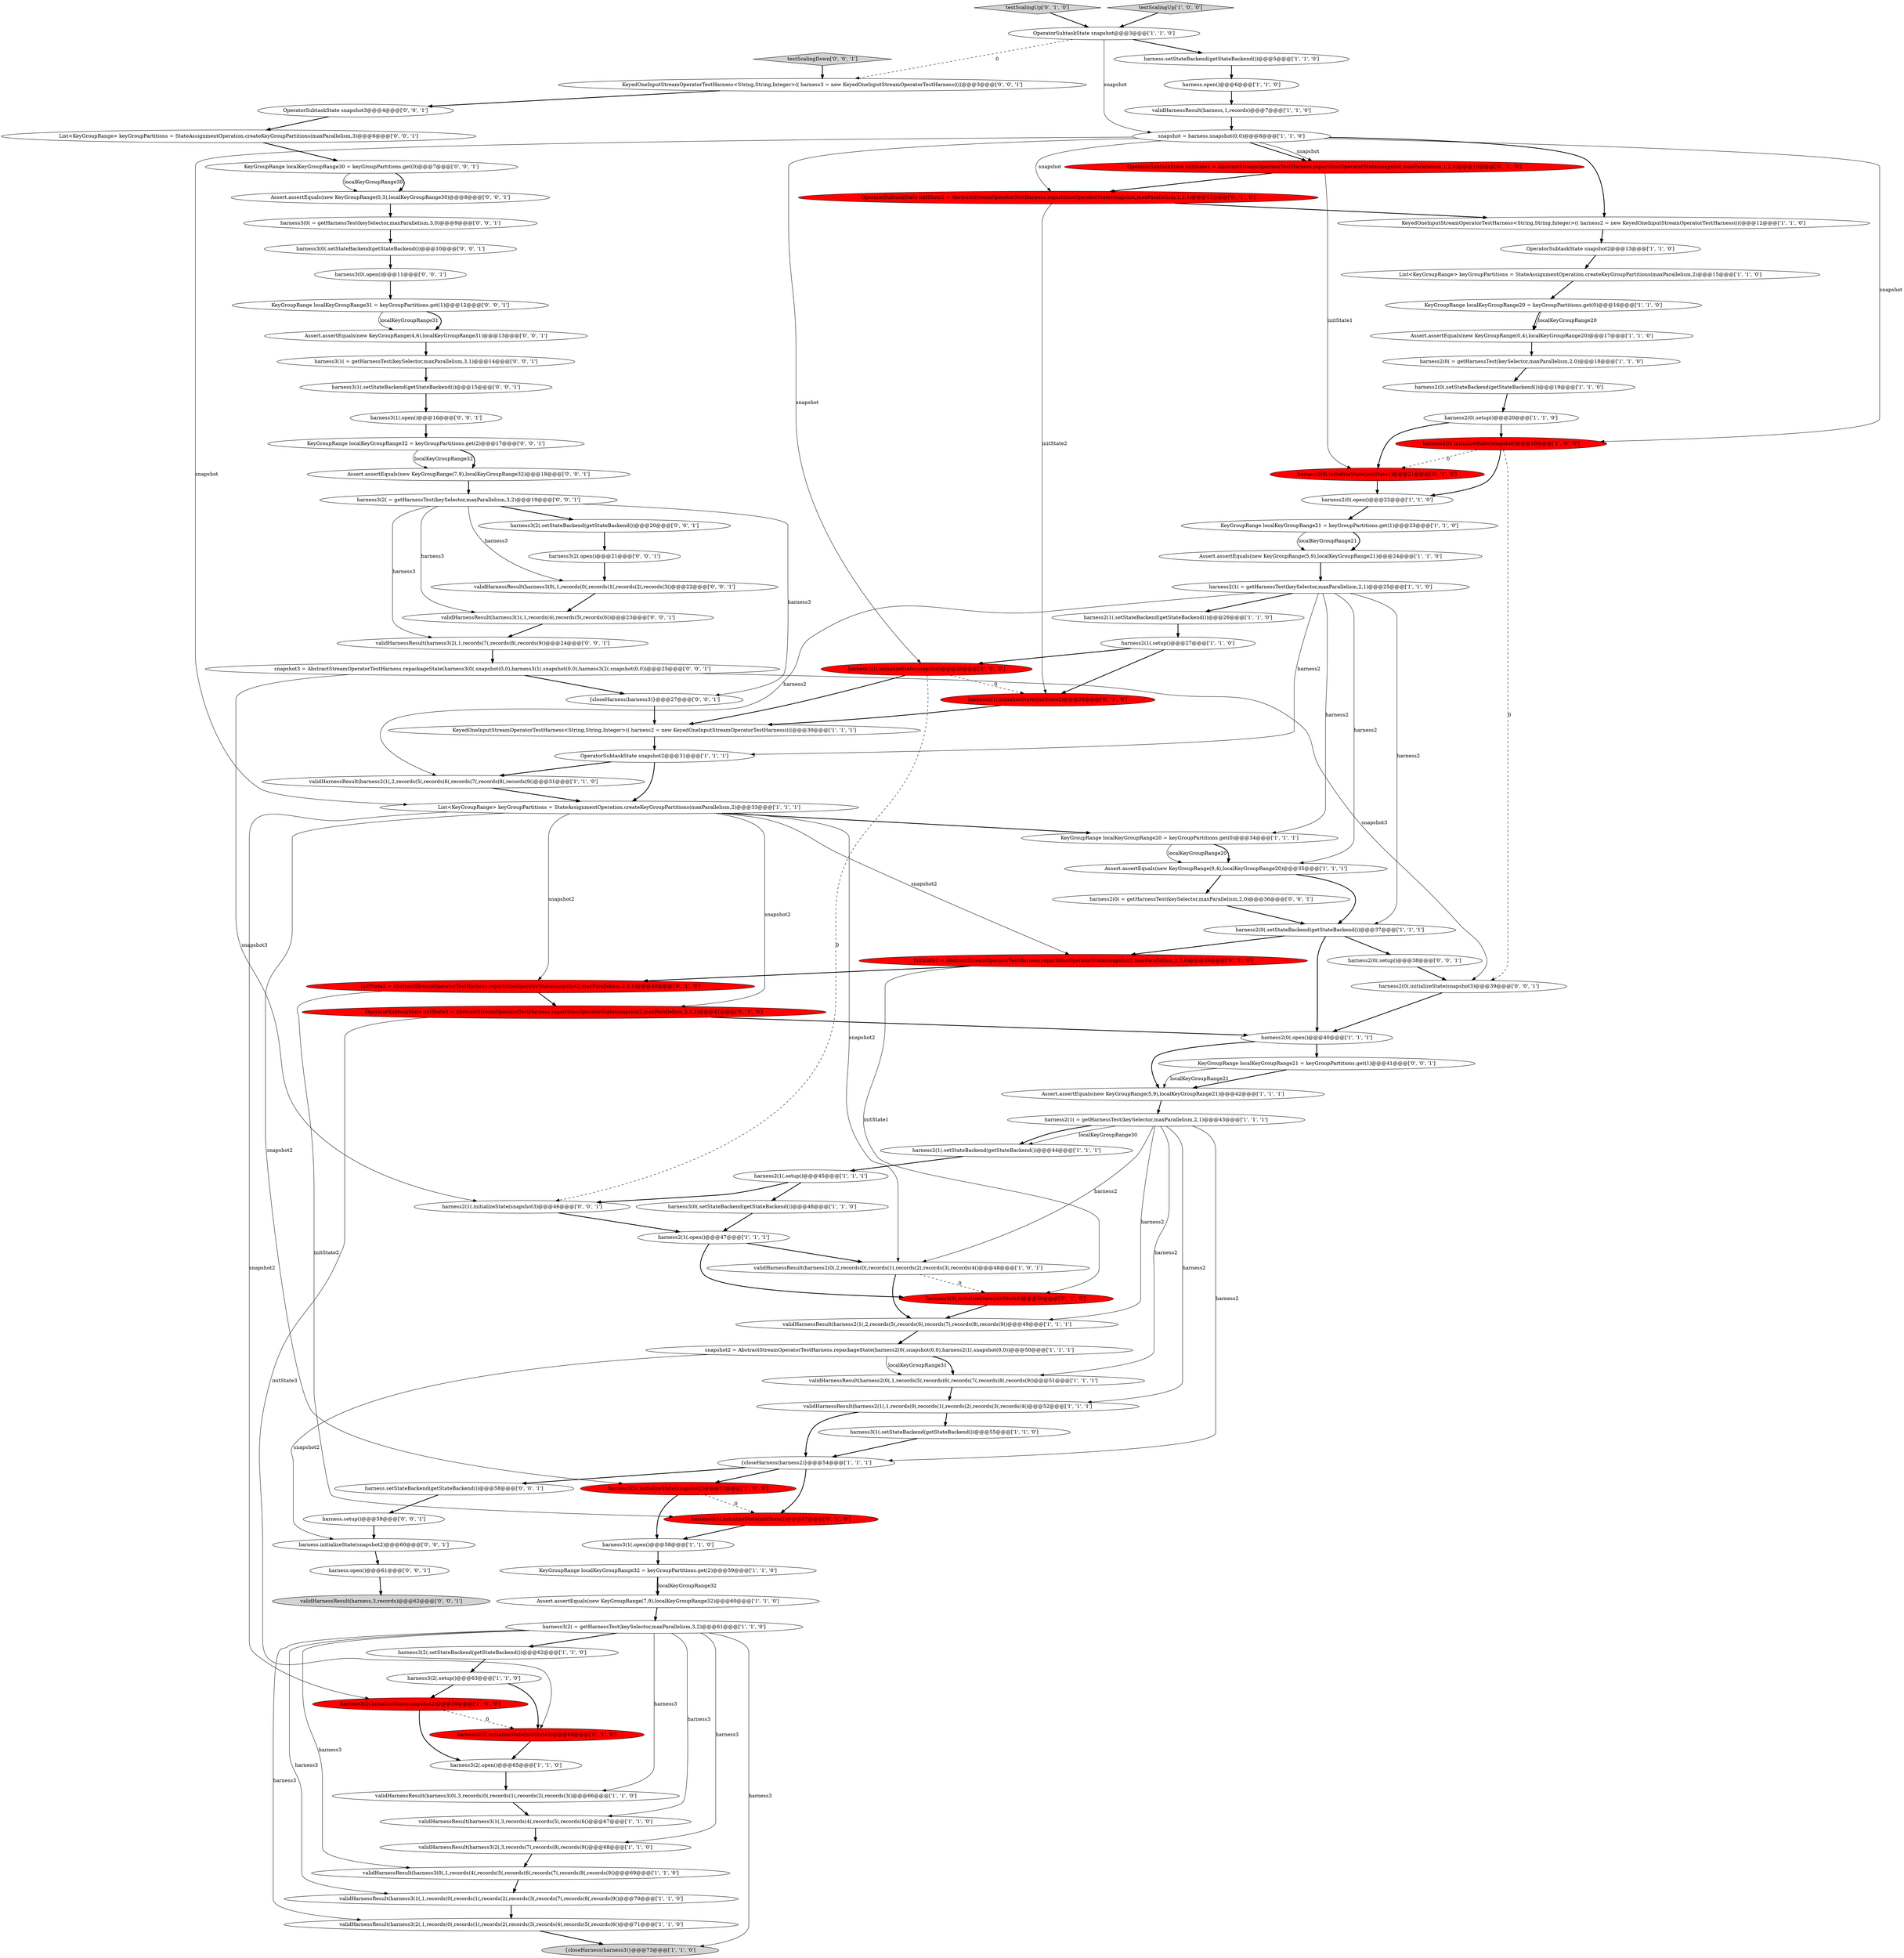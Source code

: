 digraph {
35 [style = filled, label = "{closeHarness(harness2)}@@@54@@@['1', '1', '1']", fillcolor = white, shape = ellipse image = "AAA0AAABBB1BBB"];
99 [style = filled, label = "harness3(1( = getHarnessTest(keySelector,maxParallelism,3,1)@@@14@@@['0', '0', '1']", fillcolor = white, shape = ellipse image = "AAA0AAABBB3BBB"];
42 [style = filled, label = "harness2(0(.setup()@@@20@@@['1', '1', '0']", fillcolor = white, shape = ellipse image = "AAA0AAABBB1BBB"];
55 [style = filled, label = "harness3(2(.initializeState(snapshot2)@@@59@@@['1', '0', '0']", fillcolor = red, shape = ellipse image = "AAA1AAABBB1BBB"];
3 [style = filled, label = "Assert.assertEquals(new KeyGroupRange(7,9),localKeyGroupRange32)@@@60@@@['1', '1', '0']", fillcolor = white, shape = ellipse image = "AAA0AAABBB1BBB"];
24 [style = filled, label = "harness2(1(.setStateBackend(getStateBackend())@@@26@@@['1', '1', '0']", fillcolor = white, shape = ellipse image = "AAA0AAABBB1BBB"];
21 [style = filled, label = "harness.open()@@@6@@@['1', '1', '0']", fillcolor = white, shape = ellipse image = "AAA0AAABBB1BBB"];
38 [style = filled, label = "validHarnessResult(harness,1,records)@@@7@@@['1', '1', '0']", fillcolor = white, shape = ellipse image = "AAA0AAABBB1BBB"];
96 [style = filled, label = "validHarnessResult(harness3(0(,1,records(0(,records(1(,records(2(,records(3()@@@22@@@['0', '0', '1']", fillcolor = white, shape = ellipse image = "AAA0AAABBB3BBB"];
91 [style = filled, label = "KeyGroupRange localKeyGroupRange32 = keyGroupPartitions.get(2)@@@17@@@['0', '0', '1']", fillcolor = white, shape = ellipse image = "AAA0AAABBB3BBB"];
71 [style = filled, label = "harness.initializeState(snapshot2)@@@60@@@['0', '0', '1']", fillcolor = white, shape = ellipse image = "AAA0AAABBB3BBB"];
8 [style = filled, label = "harness2(1( = getHarnessTest(keySelector,maxParallelism,2,1)@@@25@@@['1', '1', '0']", fillcolor = white, shape = ellipse image = "AAA0AAABBB1BBB"];
45 [style = filled, label = "OperatorSubtaskState snapshot2@@@31@@@['1', '1', '1']", fillcolor = white, shape = ellipse image = "AAA0AAABBB1BBB"];
61 [style = filled, label = "testScalingUp['0', '1', '0']", fillcolor = lightgray, shape = diamond image = "AAA0AAABBB2BBB"];
82 [style = filled, label = "harness3(1(.open()@@@16@@@['0', '0', '1']", fillcolor = white, shape = ellipse image = "AAA0AAABBB3BBB"];
51 [style = filled, label = "harness.setStateBackend(getStateBackend())@@@5@@@['1', '1', '0']", fillcolor = white, shape = ellipse image = "AAA0AAABBB1BBB"];
0 [style = filled, label = "harness3(1(.initializeState(snapshot2)@@@52@@@['1', '0', '0']", fillcolor = red, shape = ellipse image = "AAA1AAABBB1BBB"];
23 [style = filled, label = "harness2(1(.initializeState(snapshot)@@@26@@@['1', '0', '0']", fillcolor = red, shape = ellipse image = "AAA1AAABBB1BBB"];
33 [style = filled, label = "snapshot = harness.snapshot(0,0)@@@8@@@['1', '1', '0']", fillcolor = white, shape = ellipse image = "AAA0AAABBB1BBB"];
68 [style = filled, label = "harness3(2(.initializeState(initState3)@@@64@@@['0', '1', '0']", fillcolor = red, shape = ellipse image = "AAA1AAABBB2BBB"];
94 [style = filled, label = "harness3(2(.setStateBackend(getStateBackend())@@@20@@@['0', '0', '1']", fillcolor = white, shape = ellipse image = "AAA0AAABBB3BBB"];
29 [style = filled, label = "KeyGroupRange localKeyGroupRange20 = keyGroupPartitions.get(0)@@@34@@@['1', '1', '1']", fillcolor = white, shape = ellipse image = "AAA0AAABBB1BBB"];
34 [style = filled, label = "List<KeyGroupRange> keyGroupPartitions = StateAssignmentOperation.createKeyGroupPartitions(maxParallelism,2)@@@33@@@['1', '1', '1']", fillcolor = white, shape = ellipse image = "AAA0AAABBB1BBB"];
75 [style = filled, label = "harness.setStateBackend(getStateBackend())@@@58@@@['0', '0', '1']", fillcolor = white, shape = ellipse image = "AAA0AAABBB3BBB"];
13 [style = filled, label = "harness3(2(.setup()@@@63@@@['1', '1', '0']", fillcolor = white, shape = ellipse image = "AAA0AAABBB1BBB"];
11 [style = filled, label = "validHarnessResult(harness2(1(,2,records(5(,records(6(,records(7(,records(8(,records(9()@@@31@@@['1', '1', '0']", fillcolor = white, shape = ellipse image = "AAA0AAABBB1BBB"];
7 [style = filled, label = "snapshot2 = AbstractStreamOperatorTestHarness.repackageState(harness2(0(.snapshot(0,0),harness2(1(.snapshot(0,0))@@@50@@@['1', '1', '1']", fillcolor = white, shape = ellipse image = "AAA0AAABBB1BBB"];
89 [style = filled, label = "harness3(2( = getHarnessTest(keySelector,maxParallelism,3,2)@@@19@@@['0', '0', '1']", fillcolor = white, shape = ellipse image = "AAA0AAABBB3BBB"];
78 [style = filled, label = "Assert.assertEquals(new KeyGroupRange(0,3),localKeyGroupRange30)@@@8@@@['0', '0', '1']", fillcolor = white, shape = ellipse image = "AAA0AAABBB3BBB"];
22 [style = filled, label = "harness2(1(.setup()@@@27@@@['1', '1', '0']", fillcolor = white, shape = ellipse image = "AAA0AAABBB1BBB"];
48 [style = filled, label = "Assert.assertEquals(new KeyGroupRange(5,9),localKeyGroupRange21)@@@24@@@['1', '1', '0']", fillcolor = white, shape = ellipse image = "AAA0AAABBB1BBB"];
16 [style = filled, label = "harness2(1(.setup()@@@45@@@['1', '1', '1']", fillcolor = white, shape = ellipse image = "AAA0AAABBB1BBB"];
98 [style = filled, label = "KeyGroupRange localKeyGroupRange21 = keyGroupPartitions.get(1)@@@41@@@['0', '0', '1']", fillcolor = white, shape = ellipse image = "AAA0AAABBB3BBB"];
25 [style = filled, label = "validHarnessResult(harness2(0(,2,records(0(,records(1(,records(2(,records(3(,records(4()@@@48@@@['1', '0', '1']", fillcolor = white, shape = ellipse image = "AAA0AAABBB1BBB"];
20 [style = filled, label = "validHarnessResult(harness2(1(,2,records(5(,records(6(,records(7(,records(8(,records(9()@@@49@@@['1', '1', '1']", fillcolor = white, shape = ellipse image = "AAA0AAABBB1BBB"];
32 [style = filled, label = "validHarnessResult(harness3(1(,3,records(4(,records(5(,records(6()@@@67@@@['1', '1', '0']", fillcolor = white, shape = ellipse image = "AAA0AAABBB1BBB"];
49 [style = filled, label = "validHarnessResult(harness3(0(,3,records(0(,records(1(,records(2(,records(3()@@@66@@@['1', '1', '0']", fillcolor = white, shape = ellipse image = "AAA0AAABBB1BBB"];
73 [style = filled, label = "testScalingDown['0', '0', '1']", fillcolor = lightgray, shape = diamond image = "AAA0AAABBB3BBB"];
56 [style = filled, label = "{closeHarness(harness3)}@@@73@@@['1', '1', '0']", fillcolor = lightgray, shape = ellipse image = "AAA0AAABBB1BBB"];
63 [style = filled, label = "OperatorSubtaskState initState2 = AbstractStreamOperatorTestHarness.repartitionOperatorState(snapshot,maxParallelism,1,2,1)@@@11@@@['0', '1', '0']", fillcolor = red, shape = ellipse image = "AAA1AAABBB2BBB"];
81 [style = filled, label = "validHarnessResult(harness3(2(,1,records(7(,records(8(,records(9()@@@24@@@['0', '0', '1']", fillcolor = white, shape = ellipse image = "AAA0AAABBB3BBB"];
97 [style = filled, label = "Assert.assertEquals(new KeyGroupRange(7,9),localKeyGroupRange32)@@@18@@@['0', '0', '1']", fillcolor = white, shape = ellipse image = "AAA0AAABBB3BBB"];
28 [style = filled, label = "harness2(0(.initializeState(snapshot)@@@19@@@['1', '0', '0']", fillcolor = red, shape = ellipse image = "AAA1AAABBB1BBB"];
1 [style = filled, label = "harness3(0(.setStateBackend(getStateBackend())@@@48@@@['1', '1', '0']", fillcolor = white, shape = ellipse image = "AAA0AAABBB1BBB"];
79 [style = filled, label = "KeyedOneInputStreamOperatorTestHarness<String,String,Integer>(( harness3 = new KeyedOneInputStreamOperatorTestHarness((((@@@3@@@['0', '0', '1']", fillcolor = white, shape = ellipse image = "AAA0AAABBB3BBB"];
26 [style = filled, label = "validHarnessResult(harness2(0(,1,records(5(,records(6(,records(7(,records(8(,records(9()@@@51@@@['1', '1', '1']", fillcolor = white, shape = ellipse image = "AAA0AAABBB1BBB"];
90 [style = filled, label = "List<KeyGroupRange> keyGroupPartitions = StateAssignmentOperation.createKeyGroupPartitions(maxParallelism,3)@@@6@@@['0', '0', '1']", fillcolor = white, shape = ellipse image = "AAA0AAABBB3BBB"];
95 [style = filled, label = "harness.open()@@@61@@@['0', '0', '1']", fillcolor = white, shape = ellipse image = "AAA0AAABBB3BBB"];
102 [style = filled, label = "validHarnessResult(harness,3,records)@@@62@@@['0', '0', '1']", fillcolor = lightgray, shape = ellipse image = "AAA0AAABBB3BBB"];
86 [style = filled, label = "Assert.assertEquals(new KeyGroupRange(4,6),localKeyGroupRange31)@@@13@@@['0', '0', '1']", fillcolor = white, shape = ellipse image = "AAA0AAABBB3BBB"];
12 [style = filled, label = "validHarnessResult(harness3(2(,3,records(7(,records(8(,records(9()@@@68@@@['1', '1', '0']", fillcolor = white, shape = ellipse image = "AAA0AAABBB1BBB"];
50 [style = filled, label = "OperatorSubtaskState snapshot@@@3@@@['1', '1', '0']", fillcolor = white, shape = ellipse image = "AAA0AAABBB1BBB"];
84 [style = filled, label = "harness2(0(.initializeState(snapshot3)@@@39@@@['0', '0', '1']", fillcolor = white, shape = ellipse image = "AAA0AAABBB3BBB"];
60 [style = filled, label = "OperatorSubtaskState initState3 = AbstractStreamOperatorTestHarness.repartitionOperatorState(snapshot2,maxParallelism,2,3,2)@@@41@@@['0', '1', '0']", fillcolor = red, shape = ellipse image = "AAA1AAABBB2BBB"];
9 [style = filled, label = "Assert.assertEquals(new KeyGroupRange(0,4),localKeyGroupRange20)@@@35@@@['1', '1', '1']", fillcolor = white, shape = ellipse image = "AAA0AAABBB1BBB"];
58 [style = filled, label = "validHarnessResult(harness3(1(,1,records(0(,records(1(,records(2(,records(3(,records(7(,records(8(,records(9()@@@70@@@['1', '1', '0']", fillcolor = white, shape = ellipse image = "AAA0AAABBB1BBB"];
4 [style = filled, label = "harness3(1(.setStateBackend(getStateBackend())@@@55@@@['1', '1', '0']", fillcolor = white, shape = ellipse image = "AAA0AAABBB1BBB"];
93 [style = filled, label = "harness3(0(.open()@@@11@@@['0', '0', '1']", fillcolor = white, shape = ellipse image = "AAA0AAABBB3BBB"];
41 [style = filled, label = "KeyGroupRange localKeyGroupRange32 = keyGroupPartitions.get(2)@@@59@@@['1', '1', '0']", fillcolor = white, shape = ellipse image = "AAA0AAABBB1BBB"];
74 [style = filled, label = "snapshot3 = AbstractStreamOperatorTestHarness.repackageState(harness3(0(.snapshot(0,0),harness3(1(.snapshot(0,0),harness3(2(.snapshot(0,0))@@@25@@@['0', '0', '1']", fillcolor = white, shape = ellipse image = "AAA0AAABBB3BBB"];
40 [style = filled, label = "harness2(0(.setStateBackend(getStateBackend())@@@37@@@['1', '1', '1']", fillcolor = white, shape = ellipse image = "AAA0AAABBB1BBB"];
30 [style = filled, label = "testScalingUp['1', '0', '0']", fillcolor = lightgray, shape = diamond image = "AAA0AAABBB1BBB"];
62 [style = filled, label = "OperatorSubtaskState initState1 = AbstractStreamOperatorTestHarness.repartitionOperatorState(snapshot,maxParallelism,1,2,0)@@@10@@@['0', '1', '0']", fillcolor = red, shape = ellipse image = "AAA1AAABBB2BBB"];
17 [style = filled, label = "harness2(1(.open()@@@47@@@['1', '1', '1']", fillcolor = white, shape = ellipse image = "AAA0AAABBB1BBB"];
52 [style = filled, label = "harness2(0(.open()@@@40@@@['1', '1', '1']", fillcolor = white, shape = ellipse image = "AAA0AAABBB1BBB"];
80 [style = filled, label = "harness3(2(.open()@@@21@@@['0', '0', '1']", fillcolor = white, shape = ellipse image = "AAA0AAABBB3BBB"];
70 [style = filled, label = "harness3(0( = getHarnessTest(keySelector,maxParallelism,3,0)@@@9@@@['0', '0', '1']", fillcolor = white, shape = ellipse image = "AAA0AAABBB3BBB"];
14 [style = filled, label = "validHarnessResult(harness3(2(,1,records(0(,records(1(,records(2(,records(3(,records(4(,records(5(,records(6()@@@71@@@['1', '1', '0']", fillcolor = white, shape = ellipse image = "AAA0AAABBB1BBB"];
18 [style = filled, label = "harness2(0( = getHarnessTest(keySelector,maxParallelism,2,0)@@@18@@@['1', '1', '0']", fillcolor = white, shape = ellipse image = "AAA0AAABBB1BBB"];
103 [style = filled, label = "harness2(0( = getHarnessTest(keySelector,maxParallelism,2,0)@@@36@@@['0', '0', '1']", fillcolor = white, shape = ellipse image = "AAA0AAABBB3BBB"];
54 [style = filled, label = "harness3(2( = getHarnessTest(keySelector,maxParallelism,3,2)@@@61@@@['1', '1', '0']", fillcolor = white, shape = ellipse image = "AAA0AAABBB1BBB"];
2 [style = filled, label = "harness2(1(.setStateBackend(getStateBackend())@@@44@@@['1', '1', '1']", fillcolor = white, shape = ellipse image = "AAA0AAABBB1BBB"];
27 [style = filled, label = "harness3(1(.open()@@@58@@@['1', '1', '0']", fillcolor = white, shape = ellipse image = "AAA0AAABBB1BBB"];
100 [style = filled, label = "KeyGroupRange localKeyGroupRange31 = keyGroupPartitions.get(1)@@@12@@@['0', '0', '1']", fillcolor = white, shape = ellipse image = "AAA0AAABBB3BBB"];
10 [style = filled, label = "harness3(2(.open()@@@65@@@['1', '1', '0']", fillcolor = white, shape = ellipse image = "AAA0AAABBB1BBB"];
92 [style = filled, label = "harness3(1(.setStateBackend(getStateBackend())@@@15@@@['0', '0', '1']", fillcolor = white, shape = ellipse image = "AAA0AAABBB3BBB"];
57 [style = filled, label = "harness2(0(.setStateBackend(getStateBackend())@@@19@@@['1', '1', '0']", fillcolor = white, shape = ellipse image = "AAA0AAABBB1BBB"];
83 [style = filled, label = "harness2(0(.setup()@@@38@@@['0', '0', '1']", fillcolor = white, shape = ellipse image = "AAA0AAABBB3BBB"];
31 [style = filled, label = "KeyedOneInputStreamOperatorTestHarness<String,String,Integer>(( harness2 = new KeyedOneInputStreamOperatorTestHarness((((@@@30@@@['1', '1', '1']", fillcolor = white, shape = ellipse image = "AAA0AAABBB1BBB"];
5 [style = filled, label = "harness3(2(.setStateBackend(getStateBackend())@@@62@@@['1', '1', '0']", fillcolor = white, shape = ellipse image = "AAA0AAABBB1BBB"];
87 [style = filled, label = "validHarnessResult(harness3(1(,1,records(4(,records(5(,records(6()@@@23@@@['0', '0', '1']", fillcolor = white, shape = ellipse image = "AAA0AAABBB3BBB"];
53 [style = filled, label = "KeyGroupRange localKeyGroupRange21 = keyGroupPartitions.get(1)@@@23@@@['1', '1', '0']", fillcolor = white, shape = ellipse image = "AAA0AAABBB1BBB"];
47 [style = filled, label = "harness2(0(.open()@@@22@@@['1', '1', '0']", fillcolor = white, shape = ellipse image = "AAA0AAABBB1BBB"];
15 [style = filled, label = "List<KeyGroupRange> keyGroupPartitions = StateAssignmentOperation.createKeyGroupPartitions(maxParallelism,2)@@@15@@@['1', '1', '0']", fillcolor = white, shape = ellipse image = "AAA0AAABBB1BBB"];
19 [style = filled, label = "Assert.assertEquals(new KeyGroupRange(0,4),localKeyGroupRange20)@@@17@@@['1', '1', '0']", fillcolor = white, shape = ellipse image = "AAA0AAABBB1BBB"];
88 [style = filled, label = "KeyGroupRange localKeyGroupRange30 = keyGroupPartitions.get(0)@@@7@@@['0', '0', '1']", fillcolor = white, shape = ellipse image = "AAA0AAABBB3BBB"];
39 [style = filled, label = "harness2(1( = getHarnessTest(keySelector,maxParallelism,2,1)@@@43@@@['1', '1', '1']", fillcolor = white, shape = ellipse image = "AAA0AAABBB1BBB"];
46 [style = filled, label = "KeyGroupRange localKeyGroupRange20 = keyGroupPartitions.get(0)@@@16@@@['1', '1', '0']", fillcolor = white, shape = ellipse image = "AAA0AAABBB1BBB"];
77 [style = filled, label = "OperatorSubtaskState snapshot3@@@4@@@['0', '0', '1']", fillcolor = white, shape = ellipse image = "AAA0AAABBB3BBB"];
66 [style = filled, label = "harness2(0(.initializeState(initState1)@@@21@@@['0', '1', '0']", fillcolor = red, shape = ellipse image = "AAA1AAABBB2BBB"];
37 [style = filled, label = "OperatorSubtaskState snapshot2@@@13@@@['1', '1', '0']", fillcolor = white, shape = ellipse image = "AAA0AAABBB1BBB"];
59 [style = filled, label = "harness3(1(.initializeState(initState2)@@@57@@@['0', '1', '0']", fillcolor = red, shape = ellipse image = "AAA1AAABBB2BBB"];
43 [style = filled, label = "validHarnessResult(harness2(1(,1,records(0(,records(1(,records(2(,records(3(,records(4()@@@52@@@['1', '1', '1']", fillcolor = white, shape = ellipse image = "AAA0AAABBB1BBB"];
72 [style = filled, label = "harness.setup()@@@59@@@['0', '0', '1']", fillcolor = white, shape = ellipse image = "AAA0AAABBB3BBB"];
69 [style = filled, label = "harness3(0(.initializeState(initState1)@@@50@@@['0', '1', '0']", fillcolor = red, shape = ellipse image = "AAA1AAABBB2BBB"];
76 [style = filled, label = "harness2(1(.initializeState(snapshot3)@@@46@@@['0', '0', '1']", fillcolor = white, shape = ellipse image = "AAA0AAABBB3BBB"];
36 [style = filled, label = "validHarnessResult(harness3(0(,1,records(4(,records(5(,records(6(,records(7(,records(8(,records(9()@@@69@@@['1', '1', '0']", fillcolor = white, shape = ellipse image = "AAA0AAABBB1BBB"];
65 [style = filled, label = "initState1 = AbstractStreamOperatorTestHarness.repartitionOperatorState(snapshot2,maxParallelism,2,3,0)@@@39@@@['0', '1', '0']", fillcolor = red, shape = ellipse image = "AAA1AAABBB2BBB"];
67 [style = filled, label = "initState2 = AbstractStreamOperatorTestHarness.repartitionOperatorState(snapshot2,maxParallelism,2,3,1)@@@40@@@['0', '1', '0']", fillcolor = red, shape = ellipse image = "AAA1AAABBB2BBB"];
101 [style = filled, label = "harness3(0(.setStateBackend(getStateBackend())@@@10@@@['0', '0', '1']", fillcolor = white, shape = ellipse image = "AAA0AAABBB3BBB"];
85 [style = filled, label = "{closeHarness(harness3)}@@@27@@@['0', '0', '1']", fillcolor = white, shape = ellipse image = "AAA0AAABBB3BBB"];
44 [style = filled, label = "Assert.assertEquals(new KeyGroupRange(5,9),localKeyGroupRange21)@@@42@@@['1', '1', '1']", fillcolor = white, shape = ellipse image = "AAA0AAABBB1BBB"];
64 [style = filled, label = "harness2(1(.initializeState(initState2)@@@28@@@['0', '1', '0']", fillcolor = red, shape = ellipse image = "AAA1AAABBB2BBB"];
6 [style = filled, label = "KeyedOneInputStreamOperatorTestHarness<String,String,Integer>(( harness2 = new KeyedOneInputStreamOperatorTestHarness((((@@@12@@@['1', '1', '0']", fillcolor = white, shape = ellipse image = "AAA0AAABBB1BBB"];
17->25 [style = bold, label=""];
83->84 [style = bold, label=""];
34->25 [style = solid, label="snapshot2"];
52->44 [style = bold, label=""];
68->10 [style = bold, label=""];
62->66 [style = solid, label="initState1"];
90->88 [style = bold, label=""];
65->67 [style = bold, label=""];
13->55 [style = bold, label=""];
39->43 [style = solid, label="harness2"];
32->12 [style = bold, label=""];
28->66 [style = dashed, label="0"];
39->25 [style = solid, label="harness2"];
78->70 [style = bold, label=""];
80->96 [style = bold, label=""];
33->28 [style = solid, label="snapshot"];
67->60 [style = bold, label=""];
37->15 [style = bold, label=""];
89->94 [style = bold, label=""];
74->85 [style = bold, label=""];
39->26 [style = solid, label="harness2"];
0->59 [style = dashed, label="0"];
76->17 [style = bold, label=""];
8->40 [style = solid, label="harness2"];
54->14 [style = solid, label="harness3"];
96->87 [style = bold, label=""];
21->38 [style = bold, label=""];
43->4 [style = bold, label=""];
7->26 [style = bold, label=""];
103->40 [style = bold, label=""];
66->47 [style = bold, label=""];
39->2 [style = solid, label="localKeyGroupRange30"];
64->31 [style = bold, label=""];
43->35 [style = bold, label=""];
7->71 [style = solid, label="snapshot2"];
17->69 [style = bold, label=""];
8->11 [style = solid, label="harness2"];
8->45 [style = solid, label="harness2"];
13->68 [style = bold, label=""];
89->81 [style = solid, label="harness3"];
101->93 [style = bold, label=""];
54->5 [style = bold, label=""];
54->12 [style = solid, label="harness3"];
74->76 [style = solid, label="snapshot3"];
22->64 [style = bold, label=""];
34->67 [style = solid, label="snapshot2"];
77->90 [style = bold, label=""];
53->48 [style = bold, label=""];
82->91 [style = bold, label=""];
9->40 [style = bold, label=""];
2->16 [style = bold, label=""];
74->84 [style = solid, label="snapshot3"];
53->48 [style = solid, label="localKeyGroupRange21"];
47->53 [style = bold, label=""];
19->18 [style = bold, label=""];
71->95 [style = bold, label=""];
84->52 [style = bold, label=""];
40->52 [style = bold, label=""];
91->97 [style = solid, label="localKeyGroupRange32"];
65->69 [style = solid, label="initState1"];
51->21 [style = bold, label=""];
97->89 [style = bold, label=""];
26->43 [style = bold, label=""];
73->79 [style = bold, label=""];
98->44 [style = bold, label=""];
8->29 [style = solid, label="harness2"];
14->56 [style = bold, label=""];
69->20 [style = bold, label=""];
22->23 [style = bold, label=""];
46->19 [style = solid, label="localKeyGroupRange20"];
86->99 [style = bold, label=""];
1->17 [style = bold, label=""];
45->11 [style = bold, label=""];
36->58 [style = bold, label=""];
49->32 [style = bold, label=""];
3->54 [style = bold, label=""];
100->86 [style = bold, label=""];
35->0 [style = bold, label=""];
50->33 [style = solid, label="snapshot"];
54->58 [style = solid, label="harness3"];
34->65 [style = solid, label="snapshot2"];
54->49 [style = solid, label="harness3"];
60->68 [style = solid, label="initState3"];
72->71 [style = bold, label=""];
98->44 [style = solid, label="localKeyGroupRange21"];
46->19 [style = bold, label=""];
50->79 [style = dashed, label="0"];
39->35 [style = solid, label="harness2"];
20->7 [style = bold, label=""];
40->65 [style = bold, label=""];
38->33 [style = bold, label=""];
85->31 [style = bold, label=""];
10->49 [style = bold, label=""];
63->64 [style = solid, label="initState2"];
88->78 [style = solid, label="localKeyGroupRange30"];
8->24 [style = bold, label=""];
23->31 [style = bold, label=""];
34->29 [style = bold, label=""];
59->27 [style = bold, label=""];
55->68 [style = dashed, label="0"];
33->63 [style = solid, label="snapshot"];
54->32 [style = solid, label="harness3"];
52->98 [style = bold, label=""];
89->96 [style = solid, label="harness3"];
28->47 [style = bold, label=""];
58->14 [style = bold, label=""];
35->75 [style = bold, label=""];
89->87 [style = solid, label="harness3"];
12->36 [style = bold, label=""];
87->81 [style = bold, label=""];
67->59 [style = solid, label="initState2"];
63->6 [style = bold, label=""];
55->10 [style = bold, label=""];
30->50 [style = bold, label=""];
35->59 [style = bold, label=""];
34->0 [style = solid, label="snapshot2"];
23->76 [style = dashed, label="0"];
6->37 [style = bold, label=""];
33->23 [style = solid, label="snapshot"];
91->97 [style = bold, label=""];
25->20 [style = bold, label=""];
29->9 [style = solid, label="localKeyGroupRange20"];
16->1 [style = bold, label=""];
39->2 [style = bold, label=""];
18->57 [style = bold, label=""];
5->13 [style = bold, label=""];
81->74 [style = bold, label=""];
28->84 [style = dashed, label="0"];
75->72 [style = bold, label=""];
33->34 [style = solid, label="snapshot"];
100->86 [style = solid, label="localKeyGroupRange31"];
42->28 [style = bold, label=""];
60->52 [style = bold, label=""];
88->78 [style = bold, label=""];
7->26 [style = solid, label="localKeyGroupRange31"];
95->102 [style = bold, label=""];
94->80 [style = bold, label=""];
4->35 [style = bold, label=""];
57->42 [style = bold, label=""];
33->62 [style = bold, label=""];
34->60 [style = solid, label="snapshot2"];
34->55 [style = solid, label="snapshot2"];
0->27 [style = bold, label=""];
93->100 [style = bold, label=""];
33->6 [style = bold, label=""];
92->82 [style = bold, label=""];
89->85 [style = solid, label="harness3"];
29->9 [style = bold, label=""];
41->3 [style = bold, label=""];
42->66 [style = bold, label=""];
9->103 [style = bold, label=""];
62->63 [style = bold, label=""];
40->83 [style = bold, label=""];
41->3 [style = solid, label="localKeyGroupRange32"];
33->62 [style = solid, label="snapshot"];
48->8 [style = bold, label=""];
44->39 [style = bold, label=""];
24->22 [style = bold, label=""];
79->77 [style = bold, label=""];
54->56 [style = solid, label="harness3"];
11->34 [style = bold, label=""];
8->9 [style = solid, label="harness2"];
54->36 [style = solid, label="harness3"];
50->51 [style = bold, label=""];
70->101 [style = bold, label=""];
25->69 [style = dashed, label="0"];
27->41 [style = bold, label=""];
99->92 [style = bold, label=""];
61->50 [style = bold, label=""];
16->76 [style = bold, label=""];
15->46 [style = bold, label=""];
39->20 [style = solid, label="harness2"];
31->45 [style = bold, label=""];
45->34 [style = bold, label=""];
23->64 [style = dashed, label="0"];
}
